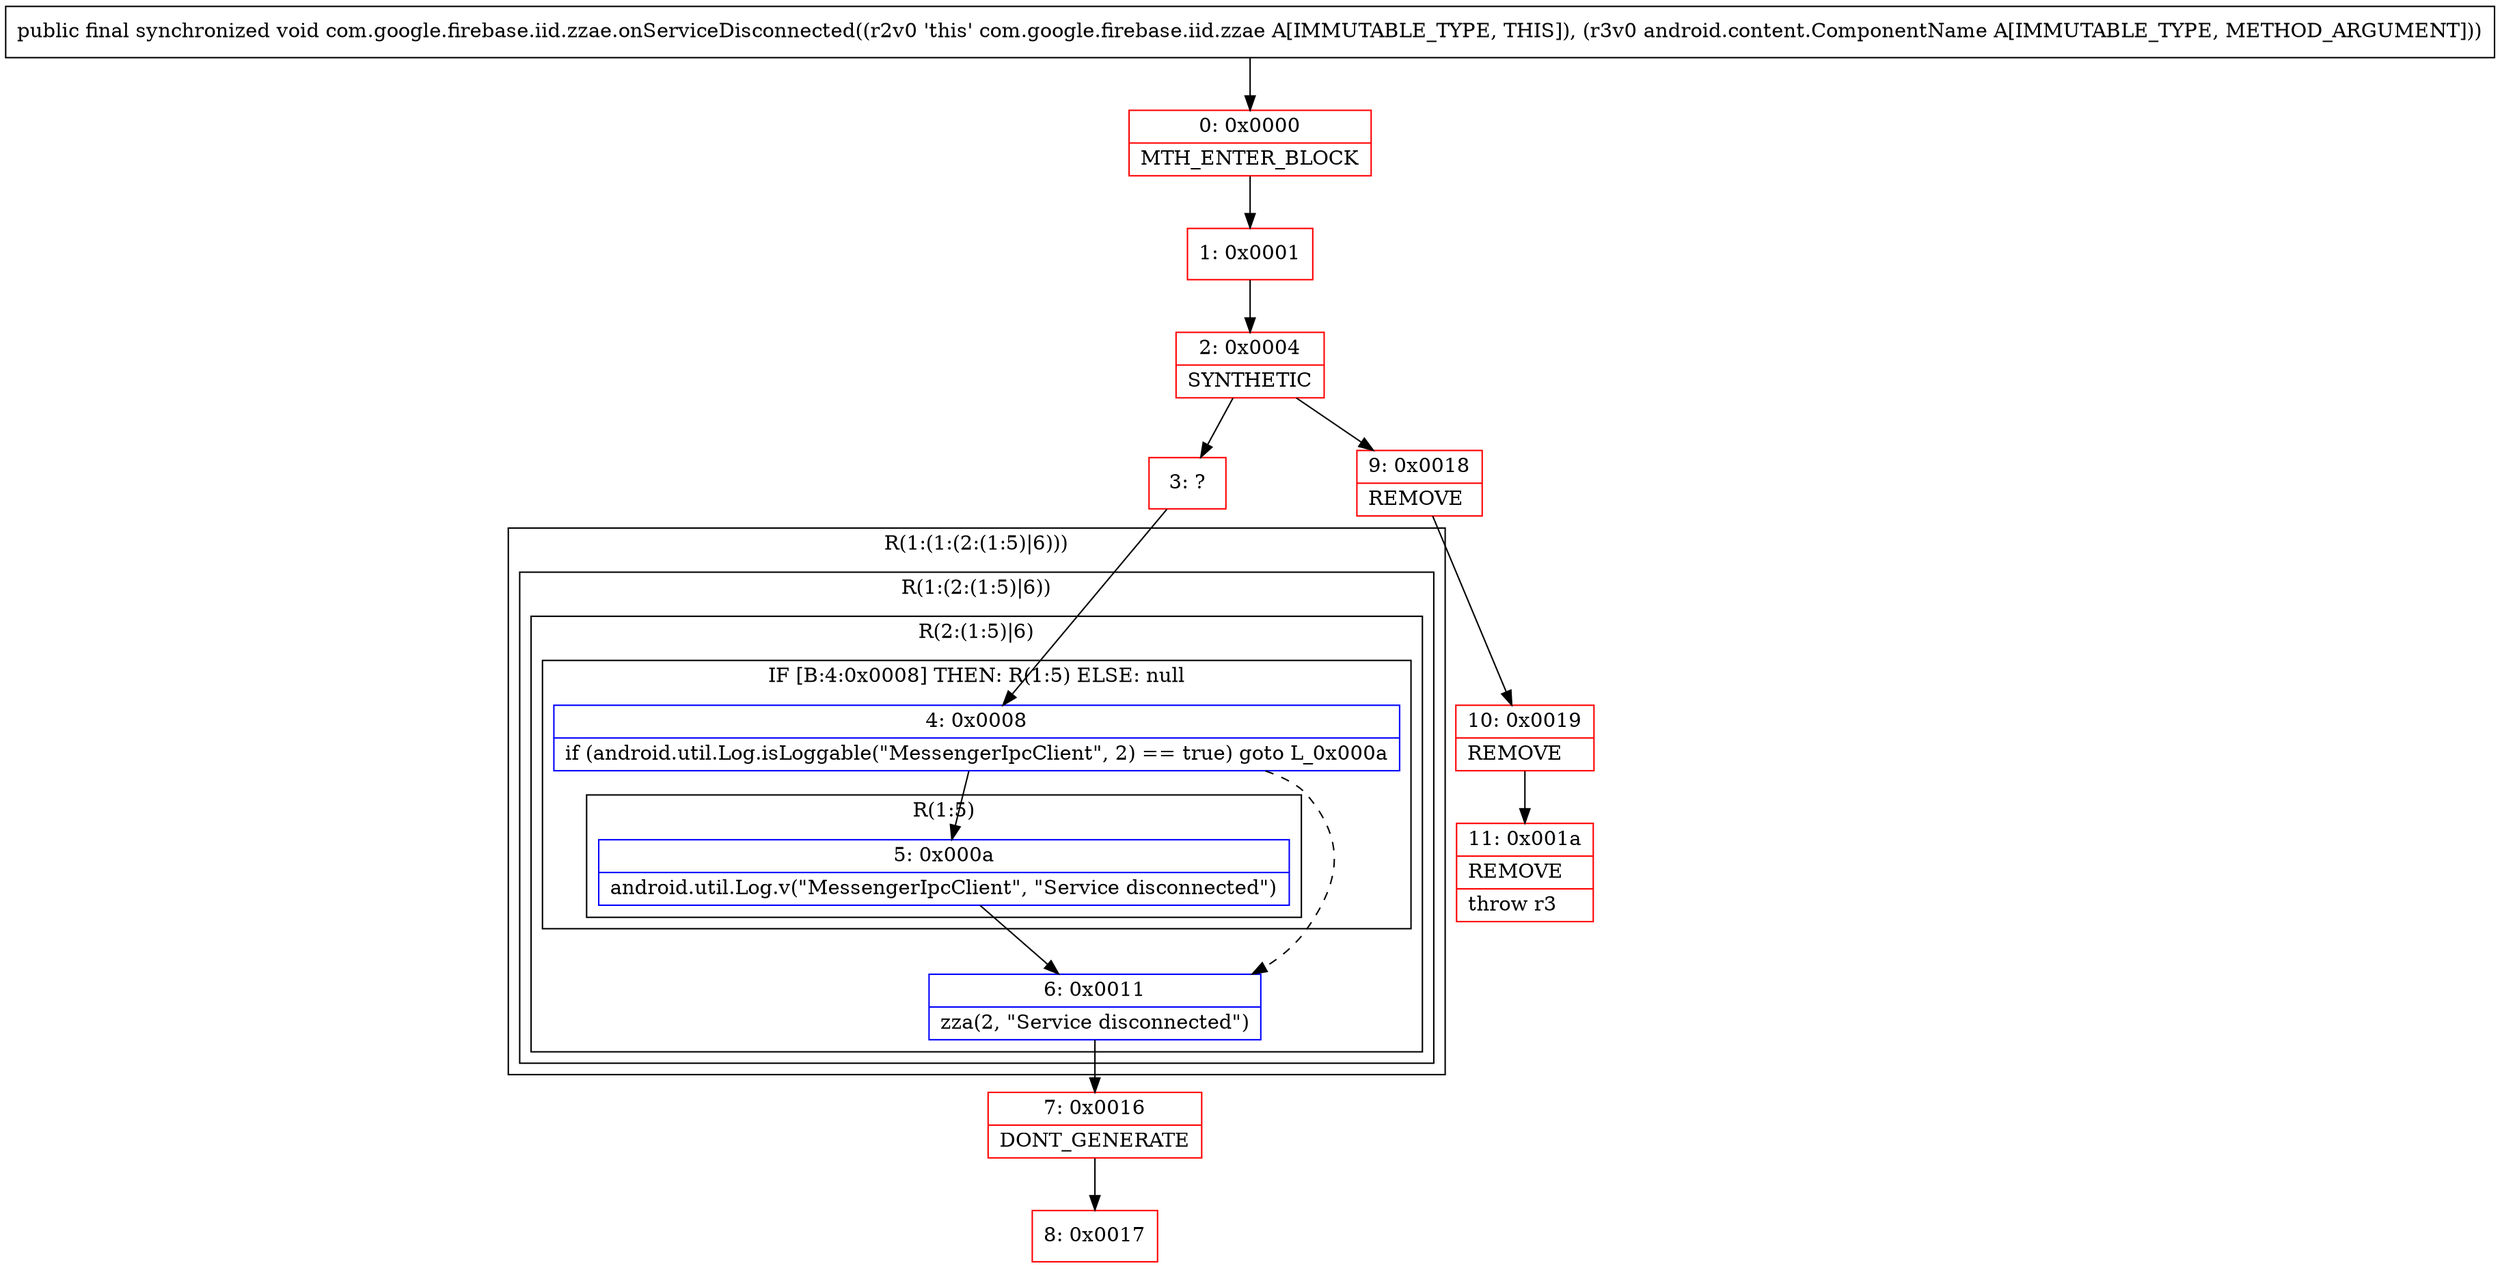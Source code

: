 digraph "CFG forcom.google.firebase.iid.zzae.onServiceDisconnected(Landroid\/content\/ComponentName;)V" {
subgraph cluster_Region_1668514266 {
label = "R(1:(1:(2:(1:5)|6)))";
node [shape=record,color=blue];
subgraph cluster_Region_991952037 {
label = "R(1:(2:(1:5)|6))";
node [shape=record,color=blue];
subgraph cluster_Region_1894273043 {
label = "R(2:(1:5)|6)";
node [shape=record,color=blue];
subgraph cluster_IfRegion_1781393000 {
label = "IF [B:4:0x0008] THEN: R(1:5) ELSE: null";
node [shape=record,color=blue];
Node_4 [shape=record,label="{4\:\ 0x0008|if (android.util.Log.isLoggable(\"MessengerIpcClient\", 2) == true) goto L_0x000a\l}"];
subgraph cluster_Region_355456934 {
label = "R(1:5)";
node [shape=record,color=blue];
Node_5 [shape=record,label="{5\:\ 0x000a|android.util.Log.v(\"MessengerIpcClient\", \"Service disconnected\")\l}"];
}
}
Node_6 [shape=record,label="{6\:\ 0x0011|zza(2, \"Service disconnected\")\l}"];
}
}
}
Node_0 [shape=record,color=red,label="{0\:\ 0x0000|MTH_ENTER_BLOCK\l}"];
Node_1 [shape=record,color=red,label="{1\:\ 0x0001}"];
Node_2 [shape=record,color=red,label="{2\:\ 0x0004|SYNTHETIC\l}"];
Node_3 [shape=record,color=red,label="{3\:\ ?}"];
Node_7 [shape=record,color=red,label="{7\:\ 0x0016|DONT_GENERATE\l}"];
Node_8 [shape=record,color=red,label="{8\:\ 0x0017}"];
Node_9 [shape=record,color=red,label="{9\:\ 0x0018|REMOVE\l}"];
Node_10 [shape=record,color=red,label="{10\:\ 0x0019|REMOVE\l}"];
Node_11 [shape=record,color=red,label="{11\:\ 0x001a|REMOVE\l|throw r3\l}"];
MethodNode[shape=record,label="{public final synchronized void com.google.firebase.iid.zzae.onServiceDisconnected((r2v0 'this' com.google.firebase.iid.zzae A[IMMUTABLE_TYPE, THIS]), (r3v0 android.content.ComponentName A[IMMUTABLE_TYPE, METHOD_ARGUMENT])) }"];
MethodNode -> Node_0;
Node_4 -> Node_5;
Node_4 -> Node_6[style=dashed];
Node_5 -> Node_6;
Node_6 -> Node_7;
Node_0 -> Node_1;
Node_1 -> Node_2;
Node_2 -> Node_3;
Node_2 -> Node_9;
Node_3 -> Node_4;
Node_7 -> Node_8;
Node_9 -> Node_10;
Node_10 -> Node_11;
}


